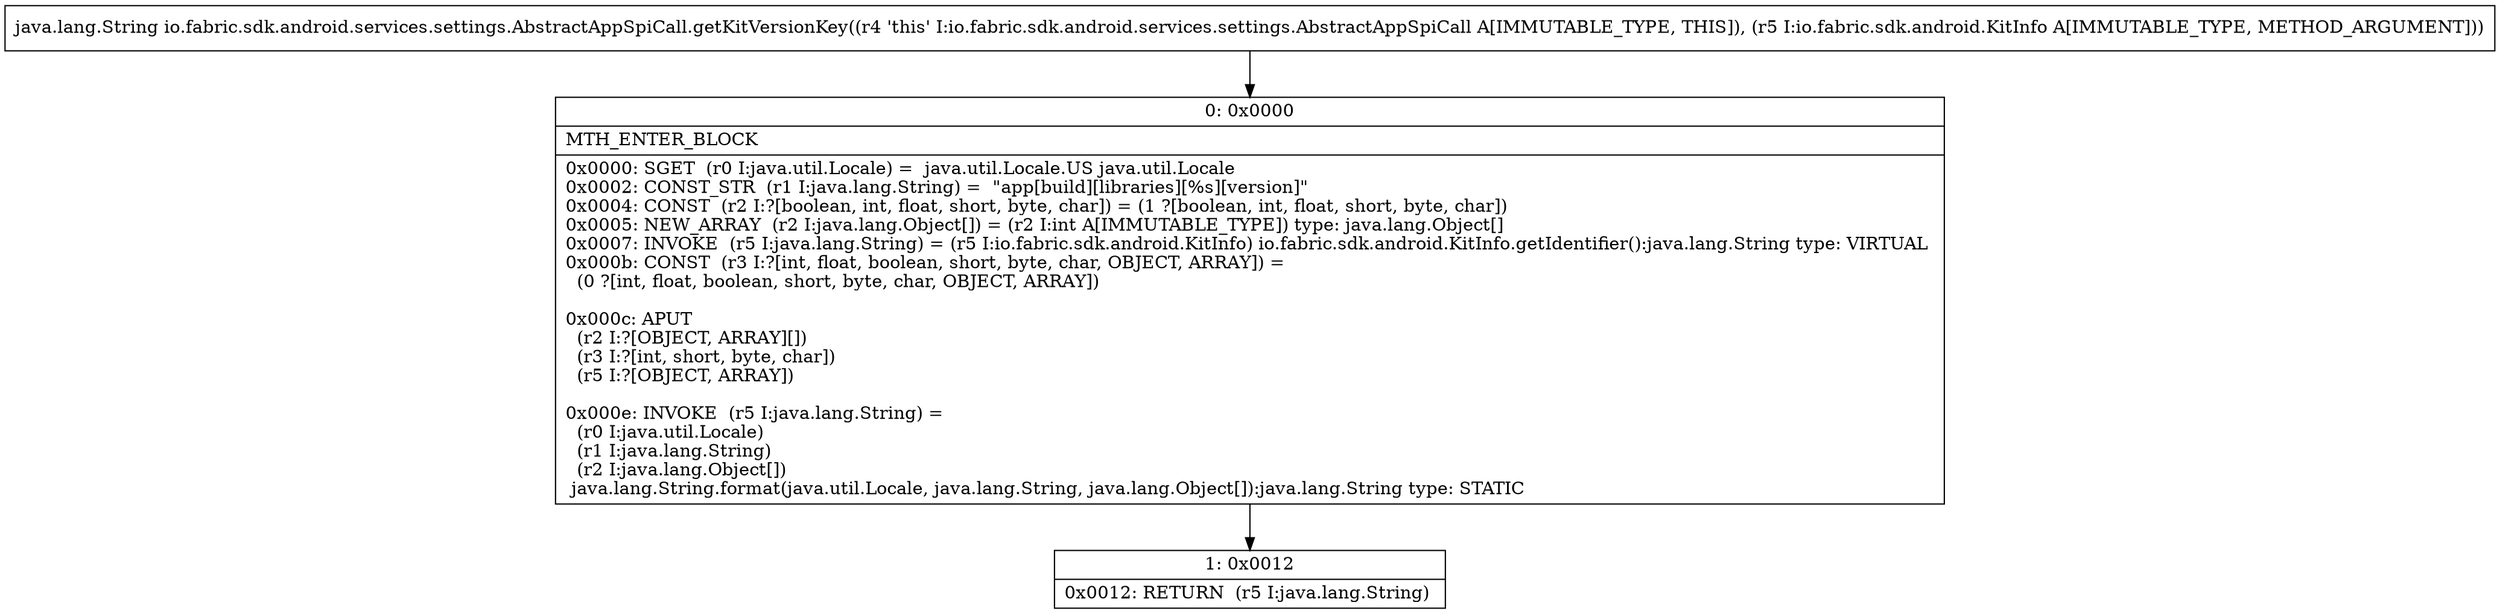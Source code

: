 digraph "CFG forio.fabric.sdk.android.services.settings.AbstractAppSpiCall.getKitVersionKey(Lio\/fabric\/sdk\/android\/KitInfo;)Ljava\/lang\/String;" {
Node_0 [shape=record,label="{0\:\ 0x0000|MTH_ENTER_BLOCK\l|0x0000: SGET  (r0 I:java.util.Locale) =  java.util.Locale.US java.util.Locale \l0x0002: CONST_STR  (r1 I:java.lang.String) =  \"app[build][libraries][%s][version]\" \l0x0004: CONST  (r2 I:?[boolean, int, float, short, byte, char]) = (1 ?[boolean, int, float, short, byte, char]) \l0x0005: NEW_ARRAY  (r2 I:java.lang.Object[]) = (r2 I:int A[IMMUTABLE_TYPE]) type: java.lang.Object[] \l0x0007: INVOKE  (r5 I:java.lang.String) = (r5 I:io.fabric.sdk.android.KitInfo) io.fabric.sdk.android.KitInfo.getIdentifier():java.lang.String type: VIRTUAL \l0x000b: CONST  (r3 I:?[int, float, boolean, short, byte, char, OBJECT, ARRAY]) = \l  (0 ?[int, float, boolean, short, byte, char, OBJECT, ARRAY])\l \l0x000c: APUT  \l  (r2 I:?[OBJECT, ARRAY][])\l  (r3 I:?[int, short, byte, char])\l  (r5 I:?[OBJECT, ARRAY])\l \l0x000e: INVOKE  (r5 I:java.lang.String) = \l  (r0 I:java.util.Locale)\l  (r1 I:java.lang.String)\l  (r2 I:java.lang.Object[])\l java.lang.String.format(java.util.Locale, java.lang.String, java.lang.Object[]):java.lang.String type: STATIC \l}"];
Node_1 [shape=record,label="{1\:\ 0x0012|0x0012: RETURN  (r5 I:java.lang.String) \l}"];
MethodNode[shape=record,label="{java.lang.String io.fabric.sdk.android.services.settings.AbstractAppSpiCall.getKitVersionKey((r4 'this' I:io.fabric.sdk.android.services.settings.AbstractAppSpiCall A[IMMUTABLE_TYPE, THIS]), (r5 I:io.fabric.sdk.android.KitInfo A[IMMUTABLE_TYPE, METHOD_ARGUMENT])) }"];
MethodNode -> Node_0;
Node_0 -> Node_1;
}

